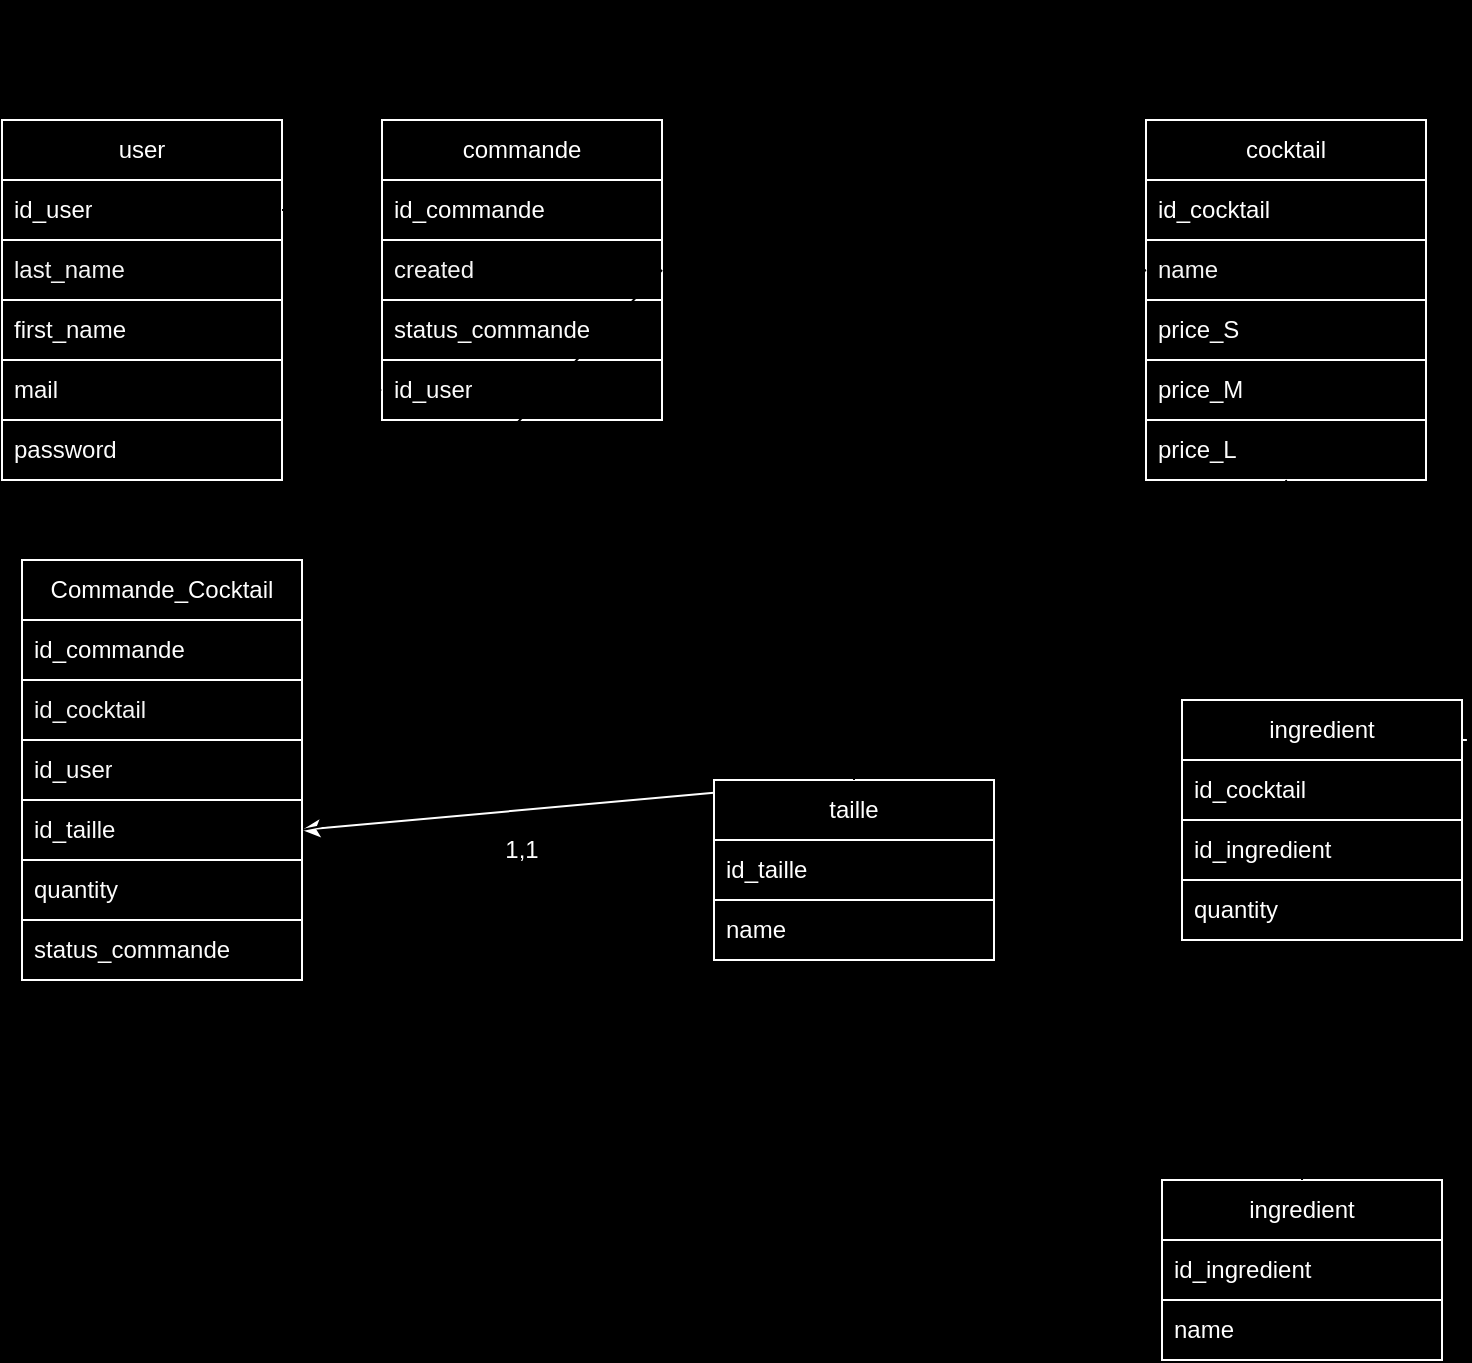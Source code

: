 <mxfile>
    <diagram name="Page-1" id="-mRH3HJ6anvMZXFPauNU">
        <mxGraphModel dx="1263" dy="696" grid="1" gridSize="10" guides="1" tooltips="1" connect="1" arrows="1" fold="1" page="1" pageScale="1" pageWidth="827" pageHeight="1169" background="#000000" math="0" shadow="0">
            <root>
                <mxCell id="0"/>
                <mxCell id="1" parent="0"/>
                <mxCell id="qj6_okT3EaDq7fvUNAZF-9" value="" style="group" parent="1" vertex="1" connectable="0">
                    <mxGeometry x="40" y="90" width="140" height="210" as="geometry"/>
                </mxCell>
                <mxCell id="qj6_okT3EaDq7fvUNAZF-1" value="&lt;font color=&quot;#ffffff&quot;&gt;user&lt;/font&gt;" style="swimlane;fontStyle=0;childLayout=stackLayout;horizontal=1;startSize=30;horizontalStack=0;resizeParent=1;resizeParentMax=0;resizeLast=0;collapsible=1;marginBottom=0;whiteSpace=wrap;html=1;fillColor=#000000;strokeColor=#ffffff;" parent="qj6_okT3EaDq7fvUNAZF-9" vertex="1">
                    <mxGeometry width="140" height="120" as="geometry"/>
                </mxCell>
                <mxCell id="qj6_okT3EaDq7fvUNAZF-2" value="&lt;font color=&quot;#ffffff&quot;&gt;id_user&lt;/font&gt;" style="text;strokeColor=#ffffff;fillColor=#000000;align=left;verticalAlign=middle;spacingLeft=4;spacingRight=4;overflow=hidden;points=[[0,0.5],[1,0.5]];portConstraint=eastwest;rotatable=0;whiteSpace=wrap;html=1;" parent="qj6_okT3EaDq7fvUNAZF-1" vertex="1">
                    <mxGeometry y="30" width="140" height="30" as="geometry"/>
                </mxCell>
                <mxCell id="qj6_okT3EaDq7fvUNAZF-3" value="&lt;font color=&quot;#f5f5f5&quot;&gt;last_name&lt;/font&gt;" style="text;strokeColor=#ffffff;fillColor=#000000;align=left;verticalAlign=middle;spacingLeft=4;spacingRight=4;overflow=hidden;points=[[0,0.5],[1,0.5]];portConstraint=eastwest;rotatable=0;whiteSpace=wrap;html=1;" parent="qj6_okT3EaDq7fvUNAZF-1" vertex="1">
                    <mxGeometry y="60" width="140" height="30" as="geometry"/>
                </mxCell>
                <mxCell id="qj6_okT3EaDq7fvUNAZF-4" value="&lt;font color=&quot;#fcfcfc&quot;&gt;first_name&lt;/font&gt;" style="text;strokeColor=#ffffff;fillColor=#000000;align=left;verticalAlign=middle;spacingLeft=4;spacingRight=4;overflow=hidden;points=[[0,0.5],[1,0.5]];portConstraint=eastwest;rotatable=0;whiteSpace=wrap;html=1;" parent="qj6_okT3EaDq7fvUNAZF-1" vertex="1">
                    <mxGeometry y="90" width="140" height="30" as="geometry"/>
                </mxCell>
                <mxCell id="qj6_okT3EaDq7fvUNAZF-5" value="&lt;font color=&quot;#fcfcfc&quot;&gt;mail&lt;/font&gt;" style="text;strokeColor=#ffffff;fillColor=#000000;align=left;verticalAlign=middle;spacingLeft=4;spacingRight=4;overflow=hidden;points=[[0,0.5],[1,0.5]];portConstraint=eastwest;rotatable=0;whiteSpace=wrap;html=1;" parent="qj6_okT3EaDq7fvUNAZF-9" vertex="1">
                    <mxGeometry y="120" width="140" height="30" as="geometry"/>
                </mxCell>
                <mxCell id="qj6_okT3EaDq7fvUNAZF-7" value="&lt;font color=&quot;#fcfcfc&quot;&gt;password&lt;/font&gt;" style="text;strokeColor=#ffffff;fillColor=#000000;align=left;verticalAlign=middle;spacingLeft=4;spacingRight=4;overflow=hidden;points=[[0,0.5],[1,0.5]];portConstraint=eastwest;rotatable=0;whiteSpace=wrap;html=1;" parent="qj6_okT3EaDq7fvUNAZF-9" vertex="1">
                    <mxGeometry y="150" width="140" height="30" as="geometry"/>
                </mxCell>
                <mxCell id="qj6_okT3EaDq7fvUNAZF-10" value="" style="group" parent="1" vertex="1" connectable="0">
                    <mxGeometry x="612" y="90" width="140" height="210" as="geometry"/>
                </mxCell>
                <mxCell id="qj6_okT3EaDq7fvUNAZF-11" value="&lt;font color=&quot;#ffffff&quot;&gt;cocktail&lt;/font&gt;" style="swimlane;fontStyle=0;childLayout=stackLayout;horizontal=1;startSize=30;horizontalStack=0;resizeParent=1;resizeParentMax=0;resizeLast=0;collapsible=1;marginBottom=0;whiteSpace=wrap;html=1;fillColor=#000000;strokeColor=#ffffff;" parent="qj6_okT3EaDq7fvUNAZF-10" vertex="1">
                    <mxGeometry width="140" height="90" as="geometry"/>
                </mxCell>
                <mxCell id="qj6_okT3EaDq7fvUNAZF-12" value="&lt;font color=&quot;#ffffff&quot;&gt;id_cocktail&lt;/font&gt;" style="text;strokeColor=#ffffff;fillColor=#000000;align=left;verticalAlign=middle;spacingLeft=4;spacingRight=4;overflow=hidden;points=[[0,0.5],[1,0.5]];portConstraint=eastwest;rotatable=0;whiteSpace=wrap;html=1;" parent="qj6_okT3EaDq7fvUNAZF-11" vertex="1">
                    <mxGeometry y="30" width="140" height="30" as="geometry"/>
                </mxCell>
                <mxCell id="qj6_okT3EaDq7fvUNAZF-13" value="&lt;font color=&quot;#f5f5f5&quot;&gt;name&lt;/font&gt;" style="text;strokeColor=#ffffff;fillColor=#000000;align=left;verticalAlign=middle;spacingLeft=4;spacingRight=4;overflow=hidden;points=[[0,0.5],[1,0.5]];portConstraint=eastwest;rotatable=0;whiteSpace=wrap;html=1;" parent="qj6_okT3EaDq7fvUNAZF-11" vertex="1">
                    <mxGeometry y="60" width="140" height="30" as="geometry"/>
                </mxCell>
                <mxCell id="qj6_okT3EaDq7fvUNAZF-15" value="&lt;font color=&quot;#fcfcfc&quot;&gt;price_S&lt;/font&gt;" style="text;strokeColor=#ffffff;fillColor=#000000;align=left;verticalAlign=middle;spacingLeft=4;spacingRight=4;overflow=hidden;points=[[0,0.5],[1,0.5]];portConstraint=eastwest;rotatable=0;whiteSpace=wrap;html=1;" parent="qj6_okT3EaDq7fvUNAZF-10" vertex="1">
                    <mxGeometry y="90" width="140" height="30" as="geometry"/>
                </mxCell>
                <mxCell id="qj6_okT3EaDq7fvUNAZF-16" value="&lt;font color=&quot;#fcfcfc&quot;&gt;price_M&lt;/font&gt;" style="text;strokeColor=#ffffff;fillColor=#000000;align=left;verticalAlign=middle;spacingLeft=4;spacingRight=4;overflow=hidden;points=[[0,0.5],[1,0.5]];portConstraint=eastwest;rotatable=0;whiteSpace=wrap;html=1;" parent="qj6_okT3EaDq7fvUNAZF-10" vertex="1">
                    <mxGeometry y="120" width="140" height="30" as="geometry"/>
                </mxCell>
                <mxCell id="qj6_okT3EaDq7fvUNAZF-17" value="&lt;font color=&quot;#fcfcfc&quot;&gt;price_L&lt;/font&gt;" style="text;strokeColor=#ffffff;fillColor=#000000;align=left;verticalAlign=middle;spacingLeft=4;spacingRight=4;overflow=hidden;points=[[0,0.5],[1,0.5]];portConstraint=eastwest;rotatable=0;whiteSpace=wrap;html=1;" parent="qj6_okT3EaDq7fvUNAZF-10" vertex="1">
                    <mxGeometry y="150" width="140" height="30" as="geometry"/>
                </mxCell>
                <mxCell id="qj6_okT3EaDq7fvUNAZF-19" value="&lt;font color=&quot;#ffffff&quot;&gt;ingredient&lt;/font&gt;" style="swimlane;fontStyle=0;childLayout=stackLayout;horizontal=1;startSize=30;horizontalStack=0;resizeParent=1;resizeParentMax=0;resizeLast=0;collapsible=1;marginBottom=0;whiteSpace=wrap;html=1;fillColor=#000000;strokeColor=#ffffff;" parent="1" vertex="1">
                    <mxGeometry x="620" y="620" width="140" height="60" as="geometry"/>
                </mxCell>
                <mxCell id="qj6_okT3EaDq7fvUNAZF-20" value="&lt;font color=&quot;#ffffff&quot;&gt;id_ingredient&lt;/font&gt;" style="text;strokeColor=#ffffff;fillColor=#000000;align=left;verticalAlign=middle;spacingLeft=4;spacingRight=4;overflow=hidden;points=[[0,0.5],[1,0.5]];portConstraint=eastwest;rotatable=0;whiteSpace=wrap;html=1;" parent="qj6_okT3EaDq7fvUNAZF-19" vertex="1">
                    <mxGeometry y="30" width="140" height="30" as="geometry"/>
                </mxCell>
                <mxCell id="qj6_okT3EaDq7fvUNAZF-43" value="" style="group" parent="1" vertex="1" connectable="0">
                    <mxGeometry x="230" y="90" width="140" height="150" as="geometry"/>
                </mxCell>
                <mxCell id="qj6_okT3EaDq7fvUNAZF-36" value="&lt;font color=&quot;#ffffff&quot;&gt;commande&lt;/font&gt;" style="swimlane;fontStyle=0;childLayout=stackLayout;horizontal=1;startSize=30;horizontalStack=0;resizeParent=1;resizeParentMax=0;resizeLast=0;collapsible=1;marginBottom=0;whiteSpace=wrap;html=1;fillColor=#000000;strokeColor=#ffffff;container=0;" parent="qj6_okT3EaDq7fvUNAZF-43" vertex="1">
                    <mxGeometry width="140" height="120" as="geometry"/>
                </mxCell>
                <mxCell id="qj6_okT3EaDq7fvUNAZF-40" value="&lt;font color=&quot;#fcfcfc&quot;&gt;id_user&lt;/font&gt;" style="text;strokeColor=#ffffff;fillColor=#000000;align=left;verticalAlign=middle;spacingLeft=4;spacingRight=4;overflow=hidden;points=[[0,0.5],[1,0.5]];portConstraint=eastwest;rotatable=0;whiteSpace=wrap;html=1;container=0;" parent="qj6_okT3EaDq7fvUNAZF-43" vertex="1">
                    <mxGeometry y="120" width="140" height="30" as="geometry"/>
                </mxCell>
                <mxCell id="qj6_okT3EaDq7fvUNAZF-37" value="&lt;font color=&quot;#ffffff&quot;&gt;id_commande&lt;/font&gt;" style="text;strokeColor=#ffffff;fillColor=#000000;align=left;verticalAlign=middle;spacingLeft=4;spacingRight=4;overflow=hidden;points=[[0,0.5],[1,0.5]];portConstraint=eastwest;rotatable=0;whiteSpace=wrap;html=1;container=0;" parent="qj6_okT3EaDq7fvUNAZF-43" vertex="1">
                    <mxGeometry y="30" width="140" height="30" as="geometry"/>
                </mxCell>
                <mxCell id="qj6_okT3EaDq7fvUNAZF-38" value="&lt;font color=&quot;#f5f5f5&quot;&gt;created&lt;/font&gt;" style="text;strokeColor=#ffffff;fillColor=#000000;align=left;verticalAlign=middle;spacingLeft=4;spacingRight=4;overflow=hidden;points=[[0,0.5],[1,0.5]];portConstraint=eastwest;rotatable=0;whiteSpace=wrap;html=1;container=0;" parent="qj6_okT3EaDq7fvUNAZF-43" vertex="1">
                    <mxGeometry y="60" width="140" height="30" as="geometry"/>
                </mxCell>
                <mxCell id="qj6_okT3EaDq7fvUNAZF-39" value="&lt;font color=&quot;#fcfcfc&quot;&gt;status_commande&lt;/font&gt;" style="text;strokeColor=#ffffff;fillColor=#000000;align=left;verticalAlign=middle;spacingLeft=4;spacingRight=4;overflow=hidden;points=[[0,0.5],[1,0.5]];portConstraint=eastwest;rotatable=0;whiteSpace=wrap;html=1;container=0;" parent="qj6_okT3EaDq7fvUNAZF-43" vertex="1">
                    <mxGeometry y="90" width="140" height="30" as="geometry"/>
                </mxCell>
                <mxCell id="qj6_okT3EaDq7fvUNAZF-48" style="edgeStyle=orthogonalEdgeStyle;rounded=0;orthogonalLoop=1;jettySize=auto;html=1;exitX=1;exitY=0.5;exitDx=0;exitDy=0;entryX=0;entryY=0.5;entryDx=0;entryDy=0;" parent="1" source="qj6_okT3EaDq7fvUNAZF-2" target="qj6_okT3EaDq7fvUNAZF-40" edge="1">
                    <mxGeometry relative="1" as="geometry"/>
                </mxCell>
                <mxCell id="qj6_okT3EaDq7fvUNAZF-50" value="" style="endArrow=none;html=1;rounded=0;exitX=1;exitY=0.5;exitDx=0;exitDy=0;entryX=1;entryY=0.5;entryDx=0;entryDy=0;" parent="1" source="qj6_okT3EaDq7fvUNAZF-38" target="-dn2cmtSEYQ9olywdIGr-13" edge="1">
                    <mxGeometry width="50" height="50" relative="1" as="geometry">
                        <mxPoint x="420" y="160" as="sourcePoint"/>
                        <mxPoint x="400" y="165" as="targetPoint"/>
                    </mxGeometry>
                </mxCell>
                <mxCell id="qj6_okT3EaDq7fvUNAZF-52" value="" style="endArrow=none;html=1;rounded=0;entryX=0;entryY=0.5;entryDx=0;entryDy=0;exitX=1;exitY=0.5;exitDx=0;exitDy=0;" parent="1" source="-dn2cmtSEYQ9olywdIGr-14" target="qj6_okT3EaDq7fvUNAZF-13" edge="1">
                    <mxGeometry width="50" height="50" relative="1" as="geometry">
                        <mxPoint x="576" y="165" as="sourcePoint"/>
                        <mxPoint x="630" y="120" as="targetPoint"/>
                    </mxGeometry>
                </mxCell>
                <mxCell id="qj6_okT3EaDq7fvUNAZF-71" value="1,n" style="text;html=1;align=center;verticalAlign=middle;whiteSpace=wrap;rounded=0;" parent="1" vertex="1">
                    <mxGeometry x="200" y="280" width="36" height="30" as="geometry"/>
                </mxCell>
                <mxCell id="qj6_okT3EaDq7fvUNAZF-72" value="0,n" style="text;html=1;align=center;verticalAlign=middle;whiteSpace=wrap;rounded=0;" parent="1" vertex="1">
                    <mxGeometry x="382" y="290" width="36" height="30" as="geometry"/>
                </mxCell>
                <mxCell id="3" style="edgeStyle=none;html=1;exitX=0.5;exitY=0;exitDx=0;exitDy=0;labelBackgroundColor=#FFFFFF;strokeColor=#FFFFFF;fontColor=none;entryX=1;entryY=0.5;entryDx=0;entryDy=0;noLabel=1;" edge="1" parent="1" source="qj6_okT3EaDq7fvUNAZF-27" target="-dn2cmtSEYQ9olywdIGr-12">
                    <mxGeometry relative="1" as="geometry">
                        <mxPoint x="466.167" y="390" as="targetPoint"/>
                    </mxGeometry>
                </mxCell>
                <mxCell id="qj6_okT3EaDq7fvUNAZF-27" value="&lt;font color=&quot;#ffffff&quot;&gt;taille&lt;/font&gt;" style="swimlane;fontStyle=0;childLayout=stackLayout;horizontal=1;startSize=30;horizontalStack=0;resizeParent=1;resizeParentMax=0;resizeLast=0;collapsible=1;marginBottom=0;whiteSpace=wrap;html=1;fillColor=#000000;strokeColor=#ffffff;container=0;" parent="1" vertex="1">
                    <mxGeometry x="396" y="420" width="140" height="60" as="geometry"/>
                </mxCell>
                <mxCell id="qj6_okT3EaDq7fvUNAZF-73" value="&lt;font color=&quot;#ffffff&quot;&gt;taille_id&lt;/font&gt;" style="text;strokeColor=#ffffff;fillColor=#000000;align=left;verticalAlign=middle;spacingLeft=4;spacingRight=4;overflow=hidden;points=[[0,0.5],[1,0.5]];portConstraint=eastwest;rotatable=0;whiteSpace=wrap;html=1;container=0;" parent="qj6_okT3EaDq7fvUNAZF-27" vertex="1">
                    <mxGeometry y="30" width="140" height="30" as="geometry"/>
                </mxCell>
                <mxCell id="qj6_okT3EaDq7fvUNAZF-28" value="&lt;font color=&quot;#ffffff&quot;&gt;id_taille&lt;/font&gt;" style="text;strokeColor=#ffffff;fillColor=#000000;align=left;verticalAlign=middle;spacingLeft=4;spacingRight=4;overflow=hidden;points=[[0,0.5],[1,0.5]];portConstraint=eastwest;rotatable=0;whiteSpace=wrap;html=1;container=0;" parent="1" vertex="1">
                    <mxGeometry x="396" y="450" width="140" height="30" as="geometry"/>
                </mxCell>
                <mxCell id="qj6_okT3EaDq7fvUNAZF-74" value="&lt;font color=&quot;#ffffff&quot;&gt;name&lt;/font&gt;" style="text;strokeColor=#ffffff;fillColor=#000000;align=left;verticalAlign=middle;spacingLeft=4;spacingRight=4;overflow=hidden;points=[[0,0.5],[1,0.5]];portConstraint=eastwest;rotatable=0;whiteSpace=wrap;html=1;container=0;" parent="1" vertex="1">
                    <mxGeometry x="396" y="480" width="140" height="30" as="geometry"/>
                </mxCell>
                <mxCell id="qj6_okT3EaDq7fvUNAZF-77" value="" style="endArrow=none;html=1;rounded=0;strokeColor=#ffffff;entryX=0.977;entryY=0.312;entryDx=0;entryDy=0;entryPerimeter=0;exitX=0.04;exitY=0.312;exitDx=0;exitDy=0;exitPerimeter=0;" parent="1" source="-dn2cmtSEYQ9olywdIGr-21" edge="1">
                    <mxGeometry width="50" height="50" relative="1" as="geometry">
                        <mxPoint x="607.54" y="400" as="sourcePoint"/>
                        <mxPoint x="772.452" y="400" as="targetPoint"/>
                    </mxGeometry>
                </mxCell>
                <mxCell id="qj6_okT3EaDq7fvUNAZF-81" value="" style="endArrow=none;html=1;rounded=0;exitX=0.5;exitY=0;exitDx=0;exitDy=0;entryX=0.5;entryY=1;entryDx=0;entryDy=0;entryPerimeter=0;" parent="1" source="-dn2cmtSEYQ9olywdIGr-21" target="qj6_okT3EaDq7fvUNAZF-17" edge="1">
                    <mxGeometry width="50" height="50" relative="1" as="geometry">
                        <mxPoint x="690" y="370.002" as="sourcePoint"/>
                        <mxPoint x="680" y="300" as="targetPoint"/>
                    </mxGeometry>
                </mxCell>
                <mxCell id="qj6_okT3EaDq7fvUNAZF-82" value="" style="endArrow=none;html=1;rounded=0;exitX=0.5;exitY=0;exitDx=0;exitDy=0;entryX=0.498;entryY=1.056;entryDx=0;entryDy=0;entryPerimeter=0;" parent="1" source="qj6_okT3EaDq7fvUNAZF-19" target="-dn2cmtSEYQ9olywdIGr-25" edge="1">
                    <mxGeometry width="50" height="50" relative="1" as="geometry">
                        <mxPoint x="640" y="520" as="sourcePoint"/>
                        <mxPoint x="690" y="530" as="targetPoint"/>
                    </mxGeometry>
                </mxCell>
                <mxCell id="qj6_okT3EaDq7fvUNAZF-83" value="1,n" style="text;html=1;align=center;verticalAlign=middle;whiteSpace=wrap;rounded=0;" parent="1" vertex="1">
                    <mxGeometry x="700" y="320" width="36" height="30" as="geometry"/>
                </mxCell>
                <mxCell id="qj6_okT3EaDq7fvUNAZF-84" value="1,n" style="text;html=1;align=center;verticalAlign=middle;whiteSpace=wrap;rounded=0;" parent="1" vertex="1">
                    <mxGeometry x="716" y="570" width="36" height="30" as="geometry"/>
                </mxCell>
                <mxCell id="qj6_okT3EaDq7fvUNAZF-86" value="&lt;font color=&quot;#ffffff&quot;&gt;name&lt;/font&gt;" style="text;strokeColor=#ffffff;fillColor=#000000;align=left;verticalAlign=middle;spacingLeft=4;spacingRight=4;overflow=hidden;points=[[0,0.5],[1,0.5]];portConstraint=eastwest;rotatable=0;whiteSpace=wrap;html=1;" parent="1" vertex="1">
                    <mxGeometry x="620" y="680" width="140" height="30" as="geometry"/>
                </mxCell>
                <mxCell id="qj6_okT3EaDq7fvUNAZF-90" value="" style="endArrow=none;html=1;rounded=0;entryX=1;entryY=0.5;entryDx=0;entryDy=0;exitX=0.5;exitY=0;exitDx=0;exitDy=0;strokeColor=#000000;labelBackgroundColor=#FFFFFF;fontColor=#FFFFFF;" parent="1" source="qj6_okT3EaDq7fvUNAZF-27" target="-dn2cmtSEYQ9olywdIGr-12" edge="1">
                    <mxGeometry width="50" height="50" relative="1" as="geometry">
                        <mxPoint x="480" y="290" as="sourcePoint"/>
                        <mxPoint x="488" y="236.88" as="targetPoint"/>
                        <Array as="points">
                            <mxPoint x="466" y="390"/>
                        </Array>
                    </mxGeometry>
                </mxCell>
                <mxCell id="qj6_okT3EaDq7fvUNAZF-91" value="1,1" style="text;html=1;align=center;verticalAlign=middle;whiteSpace=wrap;rounded=0;fontColor=#FFFFFF;" parent="1" vertex="1">
                    <mxGeometry x="282" y="440" width="36" height="30" as="geometry"/>
                </mxCell>
                <mxCell id="qj6_okT3EaDq7fvUNAZF-92" value="Le Bar'App" style="text;html=1;align=center;verticalAlign=middle;whiteSpace=wrap;rounded=0;spacing=2;fontSize=16;" parent="1" vertex="1">
                    <mxGeometry x="382" y="30" width="88" height="30" as="geometry"/>
                </mxCell>
                <mxCell id="-dn2cmtSEYQ9olywdIGr-10" value="" style="group" parent="1" vertex="1" connectable="0">
                    <mxGeometry x="50" y="310" width="140" height="150" as="geometry"/>
                </mxCell>
                <mxCell id="-dn2cmtSEYQ9olywdIGr-11" value="&lt;font color=&quot;#ffffff&quot;&gt;Commande_Cocktail&lt;/font&gt;" style="swimlane;fontStyle=0;childLayout=stackLayout;horizontal=1;startSize=30;horizontalStack=0;resizeParent=1;resizeParentMax=0;resizeLast=0;collapsible=1;marginBottom=0;whiteSpace=wrap;html=1;fillColor=#000000;strokeColor=#ffffff;container=0;" parent="-dn2cmtSEYQ9olywdIGr-10" vertex="1">
                    <mxGeometry width="140" height="120" as="geometry"/>
                </mxCell>
                <mxCell id="-dn2cmtSEYQ9olywdIGr-12" value="&lt;font color=&quot;#fcfcfc&quot;&gt;id_taille&lt;/font&gt;" style="text;strokeColor=#ffffff;fillColor=#000000;align=left;verticalAlign=middle;spacingLeft=4;spacingRight=4;overflow=hidden;points=[[0,0.5],[1,0.5]];portConstraint=eastwest;rotatable=0;whiteSpace=wrap;html=1;container=0;" parent="-dn2cmtSEYQ9olywdIGr-10" vertex="1">
                    <mxGeometry y="120" width="140" height="30" as="geometry"/>
                </mxCell>
                <mxCell id="-dn2cmtSEYQ9olywdIGr-13" value="&lt;font color=&quot;#ffffff&quot;&gt;id_commande&lt;/font&gt;" style="text;strokeColor=#ffffff;fillColor=#000000;align=left;verticalAlign=middle;spacingLeft=4;spacingRight=4;overflow=hidden;points=[[0,0.5],[1,0.5]];portConstraint=eastwest;rotatable=0;whiteSpace=wrap;html=1;container=0;" parent="-dn2cmtSEYQ9olywdIGr-10" vertex="1">
                    <mxGeometry y="30" width="140" height="30" as="geometry"/>
                </mxCell>
                <mxCell id="-dn2cmtSEYQ9olywdIGr-14" value="&lt;font color=&quot;#f5f5f5&quot;&gt;id_cocktail&lt;/font&gt;" style="text;strokeColor=#ffffff;fillColor=#000000;align=left;verticalAlign=middle;spacingLeft=4;spacingRight=4;overflow=hidden;points=[[0,0.5],[1,0.5]];portConstraint=eastwest;rotatable=0;whiteSpace=wrap;html=1;container=0;" parent="-dn2cmtSEYQ9olywdIGr-10" vertex="1">
                    <mxGeometry y="60" width="140" height="30" as="geometry"/>
                </mxCell>
                <mxCell id="-dn2cmtSEYQ9olywdIGr-15" value="&lt;font color=&quot;#fcfcfc&quot;&gt;id_user&lt;/font&gt;" style="text;strokeColor=#ffffff;fillColor=#000000;align=left;verticalAlign=middle;spacingLeft=4;spacingRight=4;overflow=hidden;points=[[0,0.5],[1,0.5]];portConstraint=eastwest;rotatable=0;whiteSpace=wrap;html=1;container=0;" parent="-dn2cmtSEYQ9olywdIGr-10" vertex="1">
                    <mxGeometry y="90" width="140" height="30" as="geometry"/>
                </mxCell>
                <mxCell id="-dn2cmtSEYQ9olywdIGr-16" value="&lt;font color=&quot;#fcfcfc&quot;&gt;quantity&lt;/font&gt;" style="text;strokeColor=#ffffff;fillColor=#000000;align=left;verticalAlign=middle;spacingLeft=4;spacingRight=4;overflow=hidden;points=[[0,0.5],[1,0.5]];portConstraint=eastwest;rotatable=0;whiteSpace=wrap;html=1;container=0;" parent="1" vertex="1">
                    <mxGeometry x="50" y="460" width="140" height="30" as="geometry"/>
                </mxCell>
                <mxCell id="-dn2cmtSEYQ9olywdIGr-18" value="&lt;font color=&quot;#fcfcfc&quot;&gt;status_commande&lt;/font&gt;" style="text;strokeColor=#ffffff;fillColor=#000000;align=left;verticalAlign=middle;spacingLeft=4;spacingRight=4;overflow=hidden;points=[[0,0.5],[1,0.5]];portConstraint=eastwest;rotatable=0;whiteSpace=wrap;html=1;container=0;" parent="1" vertex="1">
                    <mxGeometry x="50" y="490" width="140" height="30" as="geometry"/>
                </mxCell>
                <mxCell id="-dn2cmtSEYQ9olywdIGr-21" value="&lt;font color=&quot;#ffffff&quot;&gt;ingredient&lt;/font&gt;" style="swimlane;fontStyle=0;childLayout=stackLayout;horizontal=1;startSize=30;horizontalStack=0;resizeParent=1;resizeParentMax=0;resizeLast=0;collapsible=1;marginBottom=0;whiteSpace=wrap;html=1;fillColor=#000000;strokeColor=#ffffff;" parent="1" vertex="1">
                    <mxGeometry x="630" y="380" width="140" height="60" as="geometry"/>
                </mxCell>
                <mxCell id="-dn2cmtSEYQ9olywdIGr-22" value="&lt;font color=&quot;#ffffff&quot;&gt;id_cocktail&lt;/font&gt;" style="text;strokeColor=#ffffff;fillColor=#000000;align=left;verticalAlign=middle;spacingLeft=4;spacingRight=4;overflow=hidden;points=[[0,0.5],[1,0.5]];portConstraint=eastwest;rotatable=0;whiteSpace=wrap;html=1;" parent="-dn2cmtSEYQ9olywdIGr-21" vertex="1">
                    <mxGeometry y="30" width="140" height="30" as="geometry"/>
                </mxCell>
                <mxCell id="-dn2cmtSEYQ9olywdIGr-24" value="&lt;font color=&quot;#ffffff&quot;&gt;id_ingredient&lt;/font&gt;" style="text;strokeColor=#ffffff;fillColor=#000000;align=left;verticalAlign=middle;spacingLeft=4;spacingRight=4;overflow=hidden;points=[[0,0.5],[1,0.5]];portConstraint=eastwest;rotatable=0;whiteSpace=wrap;html=1;" parent="1" vertex="1">
                    <mxGeometry x="630" y="440" width="140" height="30" as="geometry"/>
                </mxCell>
                <mxCell id="-dn2cmtSEYQ9olywdIGr-25" value="&lt;font color=&quot;#ffffff&quot;&gt;quantity&lt;/font&gt;" style="text;strokeColor=#ffffff;fillColor=#000000;align=left;verticalAlign=middle;spacingLeft=4;spacingRight=4;overflow=hidden;points=[[0,0.5],[1,0.5]];portConstraint=eastwest;rotatable=0;whiteSpace=wrap;html=1;" parent="1" vertex="1">
                    <mxGeometry x="630" y="470" width="140" height="30" as="geometry"/>
                </mxCell>
                <mxCell id="2" style="edgeStyle=none;html=1;exitX=0.5;exitY=1;exitDx=0;exitDy=0;entryX=0.75;entryY=1;entryDx=0;entryDy=0;" edge="1" parent="1" source="qj6_okT3EaDq7fvUNAZF-91" target="qj6_okT3EaDq7fvUNAZF-91">
                    <mxGeometry relative="1" as="geometry"/>
                </mxCell>
            </root>
        </mxGraphModel>
    </diagram>
</mxfile>